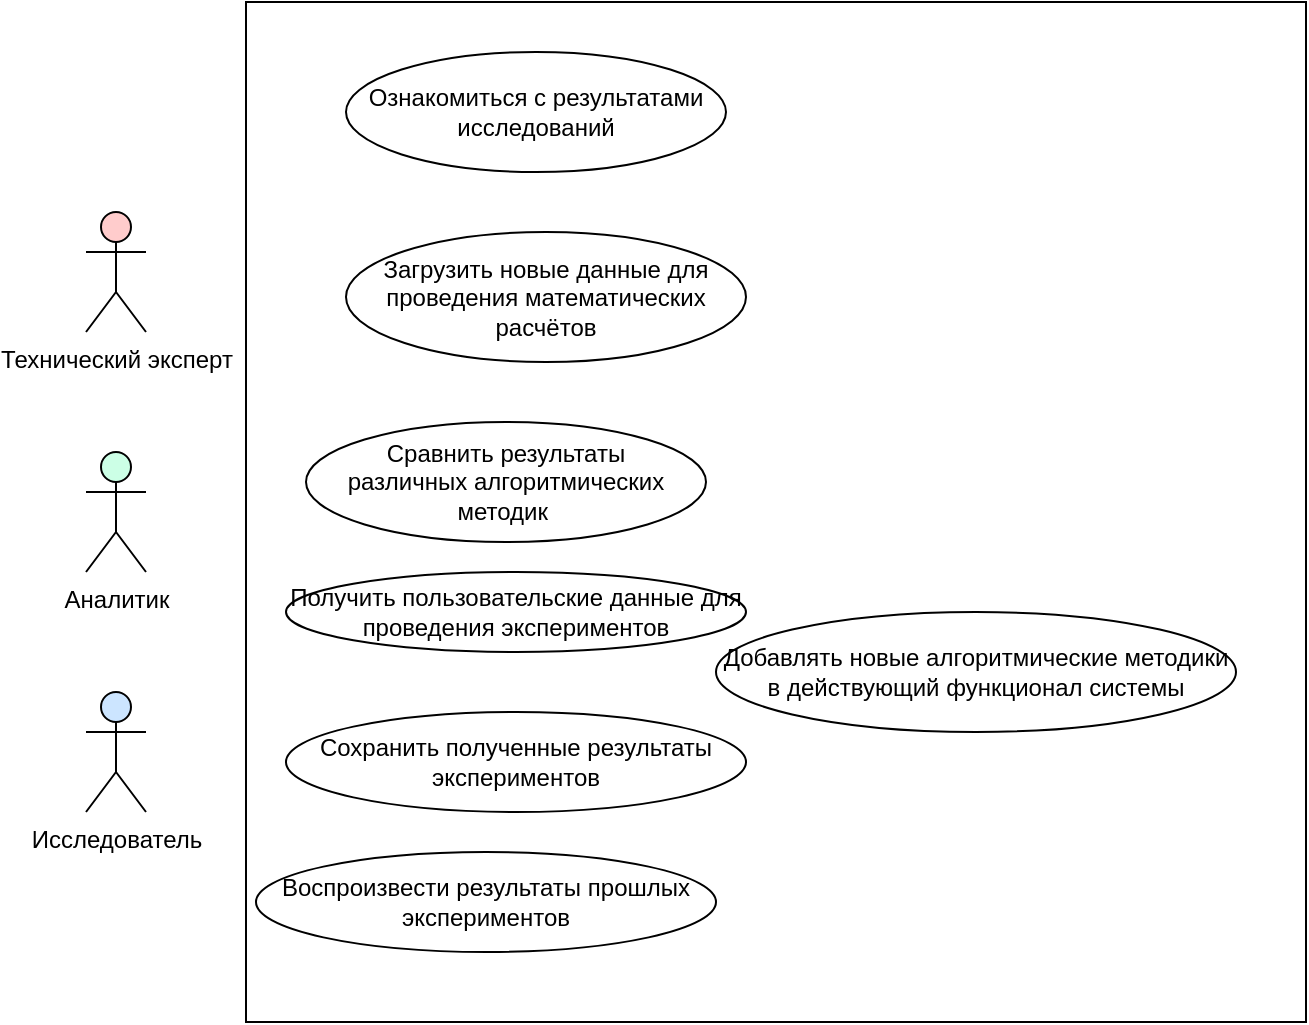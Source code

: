 <mxfile version="17.2.4" type="device"><diagram id="oBwh3vPmy5nxHzs97t5h" name="Страница 1"><mxGraphModel dx="582" dy="423" grid="1" gridSize="10" guides="1" tooltips="1" connect="1" arrows="1" fold="1" page="1" pageScale="1" pageWidth="827" pageHeight="1169" math="0" shadow="0"><root><mxCell id="0"/><mxCell id="1" parent="0"/><mxCell id="fg9WMBYihFhXv1aZ_kK5-23" value="" style="verticalLabelPosition=bottom;verticalAlign=top;html=1;shape=mxgraph.basic.rect;fillColor2=none;strokeWidth=1;size=20;indent=5;fillColor=default;strokeColor=default;" parent="1" vertex="1"><mxGeometry x="130" y="375" width="530" height="510" as="geometry"/></mxCell><mxCell id="fg9WMBYihFhXv1aZ_kK5-2" value="Аналитик" style="shape=umlActor;verticalLabelPosition=bottom;verticalAlign=top;html=1;fillColor=#CCFFE6;" parent="1" vertex="1"><mxGeometry x="50" y="600" width="30" height="60" as="geometry"/></mxCell><mxCell id="fg9WMBYihFhXv1aZ_kK5-4" value="Исследователь" style="shape=umlActor;verticalLabelPosition=bottom;verticalAlign=top;html=1;fillColor=#CCE5FF;" parent="1" vertex="1"><mxGeometry x="50" y="720" width="30" height="60" as="geometry"/></mxCell><mxCell id="fg9WMBYihFhXv1aZ_kK5-6" value="Технический эксперт" style="shape=umlActor;verticalLabelPosition=bottom;verticalAlign=top;html=1;fillColor=#FFCCCC;" parent="1" vertex="1"><mxGeometry x="50" y="480" width="30" height="60" as="geometry"/></mxCell><mxCell id="fg9WMBYihFhXv1aZ_kK5-7" value="Ознакомиться с результатами исследований" style="ellipse;whiteSpace=wrap;html=1;fillColor=#FFFFFF;" parent="1" vertex="1"><mxGeometry x="180" y="400" width="190" height="60" as="geometry"/></mxCell><mxCell id="fg9WMBYihFhXv1aZ_kK5-8" value="Загрузить новые данные для проведения математических расчётов" style="ellipse;whiteSpace=wrap;html=1;fillColor=#FFFFFF;" parent="1" vertex="1"><mxGeometry x="180" y="490" width="200" height="65" as="geometry"/></mxCell><mxCell id="fg9WMBYihFhXv1aZ_kK5-9" value="Сравнить результаты&lt;br&gt;различных алгоритмических методик&amp;nbsp;" style="ellipse;whiteSpace=wrap;html=1;fillColor=#FFFFFF;" parent="1" vertex="1"><mxGeometry x="160" y="585" width="200" height="60" as="geometry"/></mxCell><mxCell id="fg9WMBYihFhXv1aZ_kK5-10" value="Получить пользовательские данные для проведения экспериментов" style="ellipse;whiteSpace=wrap;html=1;fillColor=#FFFFFF;" parent="1" vertex="1"><mxGeometry x="150" y="660" width="230" height="40" as="geometry"/></mxCell><mxCell id="fg9WMBYihFhXv1aZ_kK5-11" value="Сохранить полученные результаты экспериментов" style="ellipse;whiteSpace=wrap;html=1;fillColor=#FFFFFF;" parent="1" vertex="1"><mxGeometry x="150" y="730" width="230" height="50" as="geometry"/></mxCell><mxCell id="fg9WMBYihFhXv1aZ_kK5-12" value="Добавлять новые алгоритмические методики в действующий функционал системы" style="ellipse;whiteSpace=wrap;html=1;fillColor=#FFFFFF;" parent="1" vertex="1"><mxGeometry x="365" y="680" width="260" height="60" as="geometry"/></mxCell><mxCell id="fg9WMBYihFhXv1aZ_kK5-14" value="Воспроизвести результаты прошлых экспериментов" style="ellipse;whiteSpace=wrap;html=1;fillColor=#FFFFFF;" parent="1" vertex="1"><mxGeometry x="135" y="800" width="230" height="50" as="geometry"/></mxCell></root></mxGraphModel></diagram></mxfile>